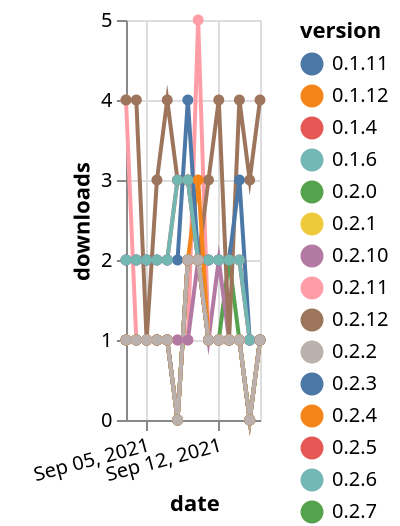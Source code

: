 {"$schema": "https://vega.github.io/schema/vega-lite/v5.json", "description": "A simple bar chart with embedded data.", "data": {"values": [{"date": "2021-09-03", "total": 200, "delta": 1, "version": "0.2.0"}, {"date": "2021-09-04", "total": 201, "delta": 1, "version": "0.2.0"}, {"date": "2021-09-05", "total": 202, "delta": 1, "version": "0.2.0"}, {"date": "2021-09-06", "total": 203, "delta": 1, "version": "0.2.0"}, {"date": "2021-09-07", "total": 204, "delta": 1, "version": "0.2.0"}, {"date": "2021-09-08", "total": 204, "delta": 0, "version": "0.2.0"}, {"date": "2021-09-09", "total": 206, "delta": 2, "version": "0.2.0"}, {"date": "2021-09-10", "total": 208, "delta": 2, "version": "0.2.0"}, {"date": "2021-09-11", "total": 209, "delta": 1, "version": "0.2.0"}, {"date": "2021-09-12", "total": 210, "delta": 1, "version": "0.2.0"}, {"date": "2021-09-13", "total": 212, "delta": 2, "version": "0.2.0"}, {"date": "2021-09-14", "total": 213, "delta": 1, "version": "0.2.0"}, {"date": "2021-09-15", "total": 213, "delta": 0, "version": "0.2.0"}, {"date": "2021-09-16", "total": 214, "delta": 1, "version": "0.2.0"}, {"date": "2021-09-03", "total": 193, "delta": 1, "version": "0.2.9"}, {"date": "2021-09-04", "total": 194, "delta": 1, "version": "0.2.9"}, {"date": "2021-09-05", "total": 195, "delta": 1, "version": "0.2.9"}, {"date": "2021-09-06", "total": 196, "delta": 1, "version": "0.2.9"}, {"date": "2021-09-07", "total": 197, "delta": 1, "version": "0.2.9"}, {"date": "2021-09-08", "total": 197, "delta": 0, "version": "0.2.9"}, {"date": "2021-09-09", "total": 199, "delta": 2, "version": "0.2.9"}, {"date": "2021-09-10", "total": 201, "delta": 2, "version": "0.2.9"}, {"date": "2021-09-11", "total": 202, "delta": 1, "version": "0.2.9"}, {"date": "2021-09-12", "total": 204, "delta": 2, "version": "0.2.9"}, {"date": "2021-09-13", "total": 205, "delta": 1, "version": "0.2.9"}, {"date": "2021-09-14", "total": 206, "delta": 1, "version": "0.2.9"}, {"date": "2021-09-15", "total": 206, "delta": 0, "version": "0.2.9"}, {"date": "2021-09-16", "total": 207, "delta": 1, "version": "0.2.9"}, {"date": "2021-09-03", "total": 216, "delta": 4, "version": "0.2.11"}, {"date": "2021-09-04", "total": 217, "delta": 1, "version": "0.2.11"}, {"date": "2021-09-05", "total": 218, "delta": 1, "version": "0.2.11"}, {"date": "2021-09-06", "total": 219, "delta": 1, "version": "0.2.11"}, {"date": "2021-09-07", "total": 220, "delta": 1, "version": "0.2.11"}, {"date": "2021-09-08", "total": 221, "delta": 1, "version": "0.2.11"}, {"date": "2021-09-09", "total": 222, "delta": 1, "version": "0.2.11"}, {"date": "2021-09-10", "total": 227, "delta": 5, "version": "0.2.11"}, {"date": "2021-09-11", "total": 228, "delta": 1, "version": "0.2.11"}, {"date": "2021-09-12", "total": 229, "delta": 1, "version": "0.2.11"}, {"date": "2021-09-13", "total": 230, "delta": 1, "version": "0.2.11"}, {"date": "2021-09-14", "total": 231, "delta": 1, "version": "0.2.11"}, {"date": "2021-09-15", "total": 232, "delta": 1, "version": "0.2.11"}, {"date": "2021-09-16", "total": 233, "delta": 1, "version": "0.2.11"}, {"date": "2021-09-03", "total": 210, "delta": 1, "version": "0.2.3"}, {"date": "2021-09-04", "total": 211, "delta": 1, "version": "0.2.3"}, {"date": "2021-09-05", "total": 212, "delta": 1, "version": "0.2.3"}, {"date": "2021-09-06", "total": 213, "delta": 1, "version": "0.2.3"}, {"date": "2021-09-07", "total": 214, "delta": 1, "version": "0.2.3"}, {"date": "2021-09-08", "total": 214, "delta": 0, "version": "0.2.3"}, {"date": "2021-09-09", "total": 216, "delta": 2, "version": "0.2.3"}, {"date": "2021-09-10", "total": 218, "delta": 2, "version": "0.2.3"}, {"date": "2021-09-11", "total": 219, "delta": 1, "version": "0.2.3"}, {"date": "2021-09-12", "total": 220, "delta": 1, "version": "0.2.3"}, {"date": "2021-09-13", "total": 221, "delta": 1, "version": "0.2.3"}, {"date": "2021-09-14", "total": 222, "delta": 1, "version": "0.2.3"}, {"date": "2021-09-15", "total": 222, "delta": 0, "version": "0.2.3"}, {"date": "2021-09-16", "total": 223, "delta": 1, "version": "0.2.3"}, {"date": "2021-09-03", "total": 199, "delta": 1, "version": "0.1.12"}, {"date": "2021-09-04", "total": 200, "delta": 1, "version": "0.1.12"}, {"date": "2021-09-05", "total": 201, "delta": 1, "version": "0.1.12"}, {"date": "2021-09-06", "total": 202, "delta": 1, "version": "0.1.12"}, {"date": "2021-09-07", "total": 203, "delta": 1, "version": "0.1.12"}, {"date": "2021-09-08", "total": 203, "delta": 0, "version": "0.1.12"}, {"date": "2021-09-09", "total": 205, "delta": 2, "version": "0.1.12"}, {"date": "2021-09-10", "total": 207, "delta": 2, "version": "0.1.12"}, {"date": "2021-09-11", "total": 208, "delta": 1, "version": "0.1.12"}, {"date": "2021-09-12", "total": 209, "delta": 1, "version": "0.1.12"}, {"date": "2021-09-13", "total": 210, "delta": 1, "version": "0.1.12"}, {"date": "2021-09-14", "total": 211, "delta": 1, "version": "0.1.12"}, {"date": "2021-09-15", "total": 211, "delta": 0, "version": "0.1.12"}, {"date": "2021-09-16", "total": 212, "delta": 1, "version": "0.1.12"}, {"date": "2021-09-03", "total": 1806, "delta": 4, "version": "0.2.12"}, {"date": "2021-09-04", "total": 1810, "delta": 4, "version": "0.2.12"}, {"date": "2021-09-05", "total": 1811, "delta": 1, "version": "0.2.12"}, {"date": "2021-09-06", "total": 1814, "delta": 3, "version": "0.2.12"}, {"date": "2021-09-07", "total": 1818, "delta": 4, "version": "0.2.12"}, {"date": "2021-09-08", "total": 1821, "delta": 3, "version": "0.2.12"}, {"date": "2021-09-09", "total": 1824, "delta": 3, "version": "0.2.12"}, {"date": "2021-09-10", "total": 1826, "delta": 2, "version": "0.2.12"}, {"date": "2021-09-11", "total": 1829, "delta": 3, "version": "0.2.12"}, {"date": "2021-09-12", "total": 1833, "delta": 4, "version": "0.2.12"}, {"date": "2021-09-13", "total": 1834, "delta": 1, "version": "0.2.12"}, {"date": "2021-09-14", "total": 1838, "delta": 4, "version": "0.2.12"}, {"date": "2021-09-15", "total": 1841, "delta": 3, "version": "0.2.12"}, {"date": "2021-09-16", "total": 1845, "delta": 4, "version": "0.2.12"}, {"date": "2021-09-03", "total": 234, "delta": 1, "version": "0.2.4"}, {"date": "2021-09-04", "total": 235, "delta": 1, "version": "0.2.4"}, {"date": "2021-09-05", "total": 236, "delta": 1, "version": "0.2.4"}, {"date": "2021-09-06", "total": 237, "delta": 1, "version": "0.2.4"}, {"date": "2021-09-07", "total": 238, "delta": 1, "version": "0.2.4"}, {"date": "2021-09-08", "total": 238, "delta": 0, "version": "0.2.4"}, {"date": "2021-09-09", "total": 240, "delta": 2, "version": "0.2.4"}, {"date": "2021-09-10", "total": 243, "delta": 3, "version": "0.2.4"}, {"date": "2021-09-11", "total": 244, "delta": 1, "version": "0.2.4"}, {"date": "2021-09-12", "total": 245, "delta": 1, "version": "0.2.4"}, {"date": "2021-09-13", "total": 246, "delta": 1, "version": "0.2.4"}, {"date": "2021-09-14", "total": 247, "delta": 1, "version": "0.2.4"}, {"date": "2021-09-15", "total": 247, "delta": 0, "version": "0.2.4"}, {"date": "2021-09-16", "total": 248, "delta": 1, "version": "0.2.4"}, {"date": "2021-09-03", "total": 192, "delta": 1, "version": "0.2.1"}, {"date": "2021-09-04", "total": 193, "delta": 1, "version": "0.2.1"}, {"date": "2021-09-05", "total": 194, "delta": 1, "version": "0.2.1"}, {"date": "2021-09-06", "total": 195, "delta": 1, "version": "0.2.1"}, {"date": "2021-09-07", "total": 196, "delta": 1, "version": "0.2.1"}, {"date": "2021-09-08", "total": 196, "delta": 0, "version": "0.2.1"}, {"date": "2021-09-09", "total": 198, "delta": 2, "version": "0.2.1"}, {"date": "2021-09-10", "total": 200, "delta": 2, "version": "0.2.1"}, {"date": "2021-09-11", "total": 201, "delta": 1, "version": "0.2.1"}, {"date": "2021-09-12", "total": 202, "delta": 1, "version": "0.2.1"}, {"date": "2021-09-13", "total": 203, "delta": 1, "version": "0.2.1"}, {"date": "2021-09-14", "total": 204, "delta": 1, "version": "0.2.1"}, {"date": "2021-09-15", "total": 204, "delta": 0, "version": "0.2.1"}, {"date": "2021-09-16", "total": 205, "delta": 1, "version": "0.2.1"}, {"date": "2021-09-03", "total": 2084, "delta": 2, "version": "0.1.4"}, {"date": "2021-09-04", "total": 2086, "delta": 2, "version": "0.1.4"}, {"date": "2021-09-05", "total": 2088, "delta": 2, "version": "0.1.4"}, {"date": "2021-09-06", "total": 2090, "delta": 2, "version": "0.1.4"}, {"date": "2021-09-07", "total": 2092, "delta": 2, "version": "0.1.4"}, {"date": "2021-09-08", "total": 2095, "delta": 3, "version": "0.1.4"}, {"date": "2021-09-09", "total": 2098, "delta": 3, "version": "0.1.4"}, {"date": "2021-09-10", "total": 2100, "delta": 2, "version": "0.1.4"}, {"date": "2021-09-11", "total": 2102, "delta": 2, "version": "0.1.4"}, {"date": "2021-09-12", "total": 2104, "delta": 2, "version": "0.1.4"}, {"date": "2021-09-13", "total": 2106, "delta": 2, "version": "0.1.4"}, {"date": "2021-09-14", "total": 2108, "delta": 2, "version": "0.1.4"}, {"date": "2021-09-15", "total": 2109, "delta": 1, "version": "0.1.4"}, {"date": "2021-09-16", "total": 2110, "delta": 1, "version": "0.1.4"}, {"date": "2021-09-03", "total": 237, "delta": 1, "version": "0.2.10"}, {"date": "2021-09-04", "total": 238, "delta": 1, "version": "0.2.10"}, {"date": "2021-09-05", "total": 239, "delta": 1, "version": "0.2.10"}, {"date": "2021-09-06", "total": 240, "delta": 1, "version": "0.2.10"}, {"date": "2021-09-07", "total": 241, "delta": 1, "version": "0.2.10"}, {"date": "2021-09-08", "total": 242, "delta": 1, "version": "0.2.10"}, {"date": "2021-09-09", "total": 243, "delta": 1, "version": "0.2.10"}, {"date": "2021-09-10", "total": 245, "delta": 2, "version": "0.2.10"}, {"date": "2021-09-11", "total": 246, "delta": 1, "version": "0.2.10"}, {"date": "2021-09-12", "total": 247, "delta": 1, "version": "0.2.10"}, {"date": "2021-09-13", "total": 248, "delta": 1, "version": "0.2.10"}, {"date": "2021-09-14", "total": 249, "delta": 1, "version": "0.2.10"}, {"date": "2021-09-15", "total": 250, "delta": 1, "version": "0.2.10"}, {"date": "2021-09-16", "total": 251, "delta": 1, "version": "0.2.10"}, {"date": "2021-09-03", "total": 262, "delta": 1, "version": "0.2.6"}, {"date": "2021-09-04", "total": 263, "delta": 1, "version": "0.2.6"}, {"date": "2021-09-05", "total": 264, "delta": 1, "version": "0.2.6"}, {"date": "2021-09-06", "total": 265, "delta": 1, "version": "0.2.6"}, {"date": "2021-09-07", "total": 266, "delta": 1, "version": "0.2.6"}, {"date": "2021-09-08", "total": 266, "delta": 0, "version": "0.2.6"}, {"date": "2021-09-09", "total": 268, "delta": 2, "version": "0.2.6"}, {"date": "2021-09-10", "total": 270, "delta": 2, "version": "0.2.6"}, {"date": "2021-09-11", "total": 271, "delta": 1, "version": "0.2.6"}, {"date": "2021-09-12", "total": 272, "delta": 1, "version": "0.2.6"}, {"date": "2021-09-13", "total": 273, "delta": 1, "version": "0.2.6"}, {"date": "2021-09-14", "total": 274, "delta": 1, "version": "0.2.6"}, {"date": "2021-09-15", "total": 274, "delta": 0, "version": "0.2.6"}, {"date": "2021-09-16", "total": 275, "delta": 1, "version": "0.2.6"}, {"date": "2021-09-03", "total": 1793, "delta": 2, "version": "0.1.11"}, {"date": "2021-09-04", "total": 1795, "delta": 2, "version": "0.1.11"}, {"date": "2021-09-05", "total": 1797, "delta": 2, "version": "0.1.11"}, {"date": "2021-09-06", "total": 1799, "delta": 2, "version": "0.1.11"}, {"date": "2021-09-07", "total": 1801, "delta": 2, "version": "0.1.11"}, {"date": "2021-09-08", "total": 1803, "delta": 2, "version": "0.1.11"}, {"date": "2021-09-09", "total": 1807, "delta": 4, "version": "0.1.11"}, {"date": "2021-09-10", "total": 1809, "delta": 2, "version": "0.1.11"}, {"date": "2021-09-11", "total": 1811, "delta": 2, "version": "0.1.11"}, {"date": "2021-09-12", "total": 1813, "delta": 2, "version": "0.1.11"}, {"date": "2021-09-13", "total": 1815, "delta": 2, "version": "0.1.11"}, {"date": "2021-09-14", "total": 1818, "delta": 3, "version": "0.1.11"}, {"date": "2021-09-15", "total": 1819, "delta": 1, "version": "0.1.11"}, {"date": "2021-09-16", "total": 1820, "delta": 1, "version": "0.1.11"}, {"date": "2021-09-03", "total": 195, "delta": 1, "version": "0.2.8"}, {"date": "2021-09-04", "total": 196, "delta": 1, "version": "0.2.8"}, {"date": "2021-09-05", "total": 197, "delta": 1, "version": "0.2.8"}, {"date": "2021-09-06", "total": 198, "delta": 1, "version": "0.2.8"}, {"date": "2021-09-07", "total": 199, "delta": 1, "version": "0.2.8"}, {"date": "2021-09-08", "total": 199, "delta": 0, "version": "0.2.8"}, {"date": "2021-09-09", "total": 201, "delta": 2, "version": "0.2.8"}, {"date": "2021-09-10", "total": 203, "delta": 2, "version": "0.2.8"}, {"date": "2021-09-11", "total": 204, "delta": 1, "version": "0.2.8"}, {"date": "2021-09-12", "total": 205, "delta": 1, "version": "0.2.8"}, {"date": "2021-09-13", "total": 206, "delta": 1, "version": "0.2.8"}, {"date": "2021-09-14", "total": 207, "delta": 1, "version": "0.2.8"}, {"date": "2021-09-15", "total": 207, "delta": 0, "version": "0.2.8"}, {"date": "2021-09-16", "total": 208, "delta": 1, "version": "0.2.8"}, {"date": "2021-09-03", "total": 298, "delta": 1, "version": "0.2.7"}, {"date": "2021-09-04", "total": 299, "delta": 1, "version": "0.2.7"}, {"date": "2021-09-05", "total": 300, "delta": 1, "version": "0.2.7"}, {"date": "2021-09-06", "total": 301, "delta": 1, "version": "0.2.7"}, {"date": "2021-09-07", "total": 302, "delta": 1, "version": "0.2.7"}, {"date": "2021-09-08", "total": 302, "delta": 0, "version": "0.2.7"}, {"date": "2021-09-09", "total": 304, "delta": 2, "version": "0.2.7"}, {"date": "2021-09-10", "total": 306, "delta": 2, "version": "0.2.7"}, {"date": "2021-09-11", "total": 307, "delta": 1, "version": "0.2.7"}, {"date": "2021-09-12", "total": 308, "delta": 1, "version": "0.2.7"}, {"date": "2021-09-13", "total": 309, "delta": 1, "version": "0.2.7"}, {"date": "2021-09-14", "total": 310, "delta": 1, "version": "0.2.7"}, {"date": "2021-09-15", "total": 310, "delta": 0, "version": "0.2.7"}, {"date": "2021-09-16", "total": 311, "delta": 1, "version": "0.2.7"}, {"date": "2021-09-03", "total": 2028, "delta": 2, "version": "0.1.6"}, {"date": "2021-09-04", "total": 2030, "delta": 2, "version": "0.1.6"}, {"date": "2021-09-05", "total": 2032, "delta": 2, "version": "0.1.6"}, {"date": "2021-09-06", "total": 2034, "delta": 2, "version": "0.1.6"}, {"date": "2021-09-07", "total": 2036, "delta": 2, "version": "0.1.6"}, {"date": "2021-09-08", "total": 2039, "delta": 3, "version": "0.1.6"}, {"date": "2021-09-09", "total": 2042, "delta": 3, "version": "0.1.6"}, {"date": "2021-09-10", "total": 2044, "delta": 2, "version": "0.1.6"}, {"date": "2021-09-11", "total": 2046, "delta": 2, "version": "0.1.6"}, {"date": "2021-09-12", "total": 2048, "delta": 2, "version": "0.1.6"}, {"date": "2021-09-13", "total": 2050, "delta": 2, "version": "0.1.6"}, {"date": "2021-09-14", "total": 2052, "delta": 2, "version": "0.1.6"}, {"date": "2021-09-15", "total": 2053, "delta": 1, "version": "0.1.6"}, {"date": "2021-09-16", "total": 2054, "delta": 1, "version": "0.1.6"}, {"date": "2021-09-03", "total": 230, "delta": 1, "version": "0.2.5"}, {"date": "2021-09-04", "total": 231, "delta": 1, "version": "0.2.5"}, {"date": "2021-09-05", "total": 232, "delta": 1, "version": "0.2.5"}, {"date": "2021-09-06", "total": 233, "delta": 1, "version": "0.2.5"}, {"date": "2021-09-07", "total": 234, "delta": 1, "version": "0.2.5"}, {"date": "2021-09-08", "total": 234, "delta": 0, "version": "0.2.5"}, {"date": "2021-09-09", "total": 236, "delta": 2, "version": "0.2.5"}, {"date": "2021-09-10", "total": 238, "delta": 2, "version": "0.2.5"}, {"date": "2021-09-11", "total": 239, "delta": 1, "version": "0.2.5"}, {"date": "2021-09-12", "total": 240, "delta": 1, "version": "0.2.5"}, {"date": "2021-09-13", "total": 241, "delta": 1, "version": "0.2.5"}, {"date": "2021-09-14", "total": 242, "delta": 1, "version": "0.2.5"}, {"date": "2021-09-15", "total": 242, "delta": 0, "version": "0.2.5"}, {"date": "2021-09-16", "total": 243, "delta": 1, "version": "0.2.5"}, {"date": "2021-09-03", "total": 198, "delta": 1, "version": "0.2.2"}, {"date": "2021-09-04", "total": 199, "delta": 1, "version": "0.2.2"}, {"date": "2021-09-05", "total": 200, "delta": 1, "version": "0.2.2"}, {"date": "2021-09-06", "total": 201, "delta": 1, "version": "0.2.2"}, {"date": "2021-09-07", "total": 202, "delta": 1, "version": "0.2.2"}, {"date": "2021-09-08", "total": 202, "delta": 0, "version": "0.2.2"}, {"date": "2021-09-09", "total": 204, "delta": 2, "version": "0.2.2"}, {"date": "2021-09-10", "total": 206, "delta": 2, "version": "0.2.2"}, {"date": "2021-09-11", "total": 207, "delta": 1, "version": "0.2.2"}, {"date": "2021-09-12", "total": 208, "delta": 1, "version": "0.2.2"}, {"date": "2021-09-13", "total": 209, "delta": 1, "version": "0.2.2"}, {"date": "2021-09-14", "total": 210, "delta": 1, "version": "0.2.2"}, {"date": "2021-09-15", "total": 210, "delta": 0, "version": "0.2.2"}, {"date": "2021-09-16", "total": 211, "delta": 1, "version": "0.2.2"}]}, "width": "container", "mark": {"type": "line", "point": {"filled": true}}, "encoding": {"x": {"field": "date", "type": "temporal", "timeUnit": "yearmonthdate", "title": "date", "axis": {"labelAngle": -15}}, "y": {"field": "delta", "type": "quantitative", "title": "downloads"}, "color": {"field": "version", "type": "nominal"}, "tooltip": {"field": "delta"}}}